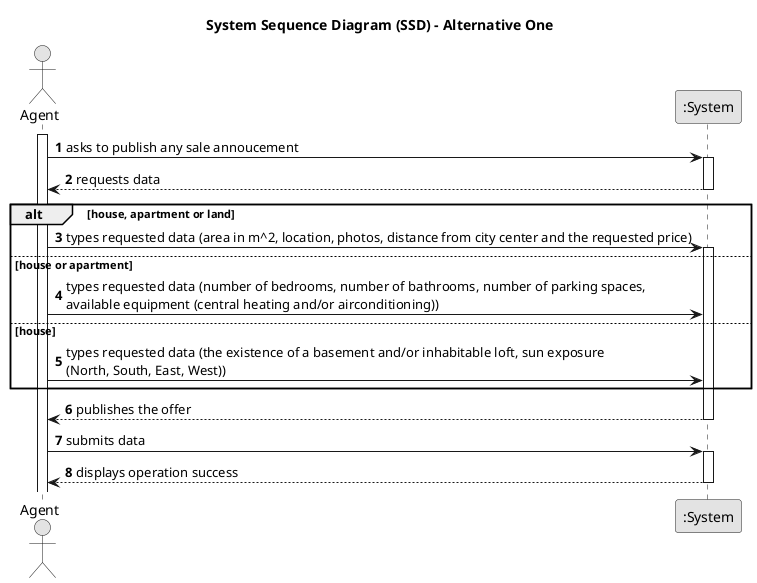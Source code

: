 @startuml
skinparam monochrome true
skinparam packageStyle rectangle
skinparam shadowing false

title System Sequence Diagram (SSD) - Alternative One

autonumber

actor "Agent" as Agent
participant ":System" as System

activate Agent

    Agent -> System : asks to publish any sale annoucement
    activate System

        System --> Agent : requests data
    deactivate System

    alt house, apartment or land

    Agent -> System : types requested data (area in m^2, location, photos, distance from city center and the requested price)

    activate System

    else house or apartment

    Agent -> System : types requested data (number of bedrooms, number of bathrooms, number of parking spaces, \navailable equipment (central heating and/or airconditioning))

    else house

    Agent -> System : types requested data (the existence of a basement and/or inhabitable loft, sun exposure \n(North, South, East, West))

    end

    System --> Agent : publishes the offer
    deactivate System

    Agent -> System : submits data
    activate System

    System --> Agent : displays operation success
    deactivate System


@enduml